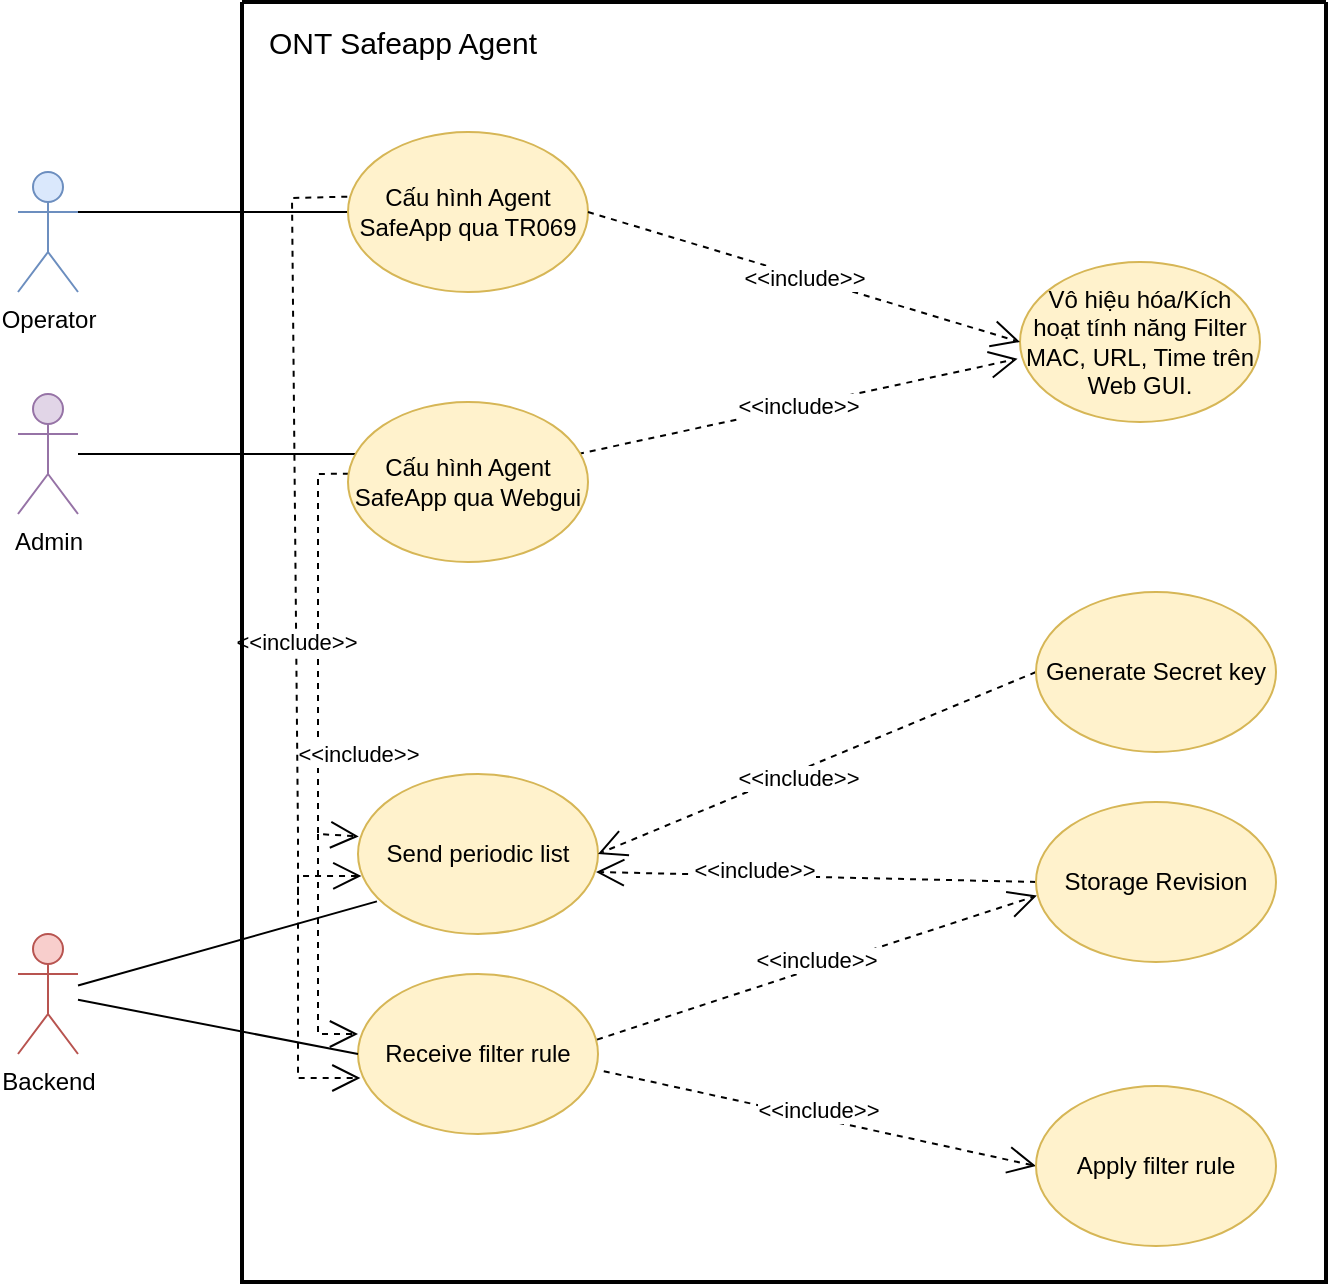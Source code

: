 <mxfile version="16.6.5" type="github">
  <diagram id="o29LmthvbuohsQ8CwmIg" name="Page-1">
    <mxGraphModel dx="1183" dy="668" grid="0" gridSize="10" guides="1" tooltips="1" connect="1" arrows="1" fold="1" page="1" pageScale="1" pageWidth="150000" pageHeight="150000" math="0" shadow="0">
      <root>
        <mxCell id="0" />
        <mxCell id="1" parent="0" />
        <mxCell id="aiUPBeyUkM5Jj70LzuEU-6" value="Send periodic list" style="ellipse;whiteSpace=wrap;html=1;fillColor=#fff2cc;strokeColor=#d6b656;" parent="1" vertex="1">
          <mxGeometry x="430" y="510" width="120" height="80" as="geometry" />
        </mxCell>
        <mxCell id="aiUPBeyUkM5Jj70LzuEU-11" value="&amp;lt;&amp;lt;include&amp;gt;&amp;gt;" style="endArrow=open;endSize=12;dashed=1;html=1;rounded=0;entryX=-0.01;entryY=0.605;entryDx=0;entryDy=0;entryPerimeter=0;" parent="1" target="aiUPBeyUkM5Jj70LzuEU-8" edge="1">
          <mxGeometry width="160" relative="1" as="geometry">
            <mxPoint x="540" y="350" as="sourcePoint" />
            <mxPoint x="733" y="275" as="targetPoint" />
          </mxGeometry>
        </mxCell>
        <mxCell id="aiUPBeyUkM5Jj70LzuEU-14" value="Operator" style="shape=umlActor;verticalLabelPosition=bottom;verticalAlign=top;html=1;fillColor=#dae8fc;strokeColor=#6c8ebf;" parent="1" vertex="1">
          <mxGeometry x="260" y="209" width="30" height="60" as="geometry" />
        </mxCell>
        <mxCell id="aiUPBeyUkM5Jj70LzuEU-15" value="Admin" style="shape=umlActor;verticalLabelPosition=bottom;verticalAlign=top;html=1;fillColor=#e1d5e7;strokeColor=#9673a6;" parent="1" vertex="1">
          <mxGeometry x="260" y="320" width="30" height="60" as="geometry" />
        </mxCell>
        <mxCell id="aiUPBeyUkM5Jj70LzuEU-16" value="&amp;lt;&amp;lt;include&amp;gt;&amp;gt;" style="endArrow=open;endSize=12;dashed=1;html=1;rounded=0;exitX=0.012;exitY=0.622;exitDx=0;exitDy=0;exitPerimeter=0;entryX=0.003;entryY=0.39;entryDx=0;entryDy=0;entryPerimeter=0;" parent="1" target="aiUPBeyUkM5Jj70LzuEU-6" edge="1">
          <mxGeometry x="0.456" y="20" width="160" relative="1" as="geometry">
            <mxPoint x="431.44" y="359.76" as="sourcePoint" />
            <mxPoint x="430" y="640" as="targetPoint" />
            <Array as="points">
              <mxPoint x="410" y="360" />
              <mxPoint x="410" y="540" />
            </Array>
            <mxPoint as="offset" />
          </mxGeometry>
        </mxCell>
        <mxCell id="aiUPBeyUkM5Jj70LzuEU-17" value="&amp;lt;&amp;lt;include&amp;gt;&amp;gt;" style="endArrow=open;endSize=12;dashed=1;html=1;rounded=0;exitX=-0.003;exitY=0.404;exitDx=0;exitDy=0;entryX=0.01;entryY=0.65;entryDx=0;entryDy=0;entryPerimeter=0;exitPerimeter=0;" parent="1" source="aiUPBeyUkM5Jj70LzuEU-2" target="aiUPBeyUkM5Jj70LzuEU-18" edge="1">
          <mxGeometry width="160" relative="1" as="geometry">
            <mxPoint x="430" y="260" as="sourcePoint" />
            <mxPoint x="380" y="620" as="targetPoint" />
            <Array as="points">
              <mxPoint x="397" y="222" />
              <mxPoint x="400" y="540.24" />
              <mxPoint x="400" y="662" />
            </Array>
          </mxGeometry>
        </mxCell>
        <mxCell id="aiUPBeyUkM5Jj70LzuEU-18" value="Receive filter rule" style="ellipse;whiteSpace=wrap;html=1;fillColor=#fff2cc;strokeColor=#d6b656;" parent="1" vertex="1">
          <mxGeometry x="430" y="610" width="120" height="80" as="geometry" />
        </mxCell>
        <mxCell id="aiUPBeyUkM5Jj70LzuEU-20" value="" style="endArrow=open;endSize=12;dashed=1;html=1;rounded=0;" parent="1" edge="1">
          <mxGeometry width="160" relative="1" as="geometry">
            <mxPoint x="410" y="540" as="sourcePoint" />
            <mxPoint x="430" y="640" as="targetPoint" />
            <Array as="points">
              <mxPoint x="410" y="640" />
            </Array>
          </mxGeometry>
        </mxCell>
        <mxCell id="aiUPBeyUkM5Jj70LzuEU-23" value="" style="endArrow=open;endSize=12;dashed=1;html=1;rounded=0;entryX=0.014;entryY=0.637;entryDx=0;entryDy=0;entryPerimeter=0;" parent="1" edge="1" target="aiUPBeyUkM5Jj70LzuEU-6">
          <mxGeometry width="160" relative="1" as="geometry">
            <mxPoint x="400" y="570.48" as="sourcePoint" />
            <mxPoint x="430" y="560" as="targetPoint" />
            <Array as="points">
              <mxPoint x="400" y="570.48" />
              <mxPoint x="400" y="561" />
            </Array>
          </mxGeometry>
        </mxCell>
        <mxCell id="aiUPBeyUkM5Jj70LzuEU-29" value="&amp;lt;&amp;lt;include&amp;gt;&amp;gt;" style="endArrow=open;endSize=12;dashed=1;html=1;rounded=0;entryX=0;entryY=0.5;entryDx=0;entryDy=0;exitX=1.024;exitY=0.608;exitDx=0;exitDy=0;exitPerimeter=0;" parent="1" source="aiUPBeyUkM5Jj70LzuEU-18" target="aiUPBeyUkM5Jj70LzuEU-27" edge="1">
          <mxGeometry x="-0.021" y="4" width="160" relative="1" as="geometry">
            <mxPoint x="550" y="649.58" as="sourcePoint" />
            <mxPoint x="730.0" y="650.08" as="targetPoint" />
            <mxPoint as="offset" />
          </mxGeometry>
        </mxCell>
        <mxCell id="aiUPBeyUkM5Jj70LzuEU-31" value="&amp;lt;&amp;lt;include&amp;gt;&amp;gt;" style="endArrow=open;endSize=12;dashed=1;html=1;rounded=0;exitX=0;exitY=0.5;exitDx=0;exitDy=0;" parent="1" source="aiUPBeyUkM5Jj70LzuEU-26" edge="1">
          <mxGeometry x="0.283" y="-3" width="160" relative="1" as="geometry">
            <mxPoint x="572.88" y="678.64" as="sourcePoint" />
            <mxPoint x="549" y="559" as="targetPoint" />
            <mxPoint as="offset" />
          </mxGeometry>
        </mxCell>
        <mxCell id="aiUPBeyUkM5Jj70LzuEU-32" value="&amp;lt;&amp;lt;include&amp;gt;&amp;gt;" style="endArrow=open;endSize=12;dashed=1;html=1;rounded=0;entryX=1;entryY=0.5;entryDx=0;entryDy=0;exitX=0;exitY=0.5;exitDx=0;exitDy=0;" parent="1" source="aiUPBeyUkM5Jj70LzuEU-25" target="aiUPBeyUkM5Jj70LzuEU-6" edge="1">
          <mxGeometry x="0.101" y="3" width="160" relative="1" as="geometry">
            <mxPoint x="582.88" y="688.64" as="sourcePoint" />
            <mxPoint x="780.36" y="767.04" as="targetPoint" />
            <mxPoint as="offset" />
          </mxGeometry>
        </mxCell>
        <mxCell id="aiUPBeyUkM5Jj70LzuEU-35" value="&amp;lt;&amp;lt;include&amp;gt;&amp;gt;" style="endArrow=open;endSize=12;dashed=1;html=1;rounded=0;exitX=0.996;exitY=0.41;exitDx=0;exitDy=0;exitPerimeter=0;entryX=0.004;entryY=0.585;entryDx=0;entryDy=0;entryPerimeter=0;" parent="1" source="aiUPBeyUkM5Jj70LzuEU-18" target="aiUPBeyUkM5Jj70LzuEU-26" edge="1">
          <mxGeometry x="0.001" y="4" width="160" relative="1" as="geometry">
            <mxPoint x="557.84" y="744.48" as="sourcePoint" />
            <mxPoint x="750" y="650" as="targetPoint" />
            <mxPoint as="offset" />
          </mxGeometry>
        </mxCell>
        <mxCell id="aiUPBeyUkM5Jj70LzuEU-36" value="Backend" style="shape=umlActor;verticalLabelPosition=bottom;verticalAlign=top;html=1;fillColor=#f8cecc;strokeColor=#b85450;" parent="1" vertex="1">
          <mxGeometry x="260" y="590" width="30" height="60" as="geometry" />
        </mxCell>
        <mxCell id="aiUPBeyUkM5Jj70LzuEU-37" value="" style="endArrow=none;html=1;rounded=0;entryX=0.079;entryY=0.796;entryDx=0;entryDy=0;entryPerimeter=0;" parent="1" source="aiUPBeyUkM5Jj70LzuEU-36" target="aiUPBeyUkM5Jj70LzuEU-6" edge="1">
          <mxGeometry width="50" height="50" relative="1" as="geometry">
            <mxPoint x="300" y="630" as="sourcePoint" />
            <mxPoint x="360" y="590" as="targetPoint" />
          </mxGeometry>
        </mxCell>
        <mxCell id="aiUPBeyUkM5Jj70LzuEU-38" value="" style="endArrow=none;html=1;rounded=0;entryX=0;entryY=0.5;entryDx=0;entryDy=0;" parent="1" source="aiUPBeyUkM5Jj70LzuEU-36" target="aiUPBeyUkM5Jj70LzuEU-18" edge="1">
          <mxGeometry width="50" height="50" relative="1" as="geometry">
            <mxPoint x="300" y="640" as="sourcePoint" />
            <mxPoint x="449.48" y="583.68" as="targetPoint" />
          </mxGeometry>
        </mxCell>
        <mxCell id="aiUPBeyUkM5Jj70LzuEU-40" value="" style="endArrow=none;html=1;rounded=0;entryX=0;entryY=0.5;entryDx=0;entryDy=0;" parent="1" source="aiUPBeyUkM5Jj70LzuEU-15" edge="1">
          <mxGeometry width="50" height="50" relative="1" as="geometry">
            <mxPoint x="300" y="390" as="sourcePoint" />
            <mxPoint x="430" y="350" as="targetPoint" />
          </mxGeometry>
        </mxCell>
        <mxCell id="aiUPBeyUkM5Jj70LzuEU-42" value="" style="endArrow=none;html=1;rounded=0;entryX=0;entryY=0.5;entryDx=0;entryDy=0;exitX=1;exitY=0.333;exitDx=0;exitDy=0;exitPerimeter=0;" parent="1" source="aiUPBeyUkM5Jj70LzuEU-14" target="aiUPBeyUkM5Jj70LzuEU-2" edge="1">
          <mxGeometry width="50" height="50" relative="1" as="geometry">
            <mxPoint x="300" y="190" as="sourcePoint" />
            <mxPoint x="440.0" y="360" as="targetPoint" />
          </mxGeometry>
        </mxCell>
        <mxCell id="aiUPBeyUkM5Jj70LzuEU-44" value="" style="swimlane;startSize=0;strokeWidth=2;" parent="1" vertex="1">
          <mxGeometry x="372" y="124" width="542" height="640" as="geometry" />
        </mxCell>
        <mxCell id="aiUPBeyUkM5Jj70LzuEU-47" value="ONT Safeapp Agent" style="text;html=1;align=center;verticalAlign=middle;resizable=0;points=[];autosize=1;strokeColor=none;fillColor=none;fontSize=15;" parent="aiUPBeyUkM5Jj70LzuEU-44" vertex="1">
          <mxGeometry x="5" y="10" width="150" height="20" as="geometry" />
        </mxCell>
        <mxCell id="aiUPBeyUkM5Jj70LzuEU-25" value="Generate Secret key" style="ellipse;whiteSpace=wrap;html=1;fillColor=#fff2cc;strokeColor=#d6b656;" parent="aiUPBeyUkM5Jj70LzuEU-44" vertex="1">
          <mxGeometry x="397" y="295" width="120" height="80" as="geometry" />
        </mxCell>
        <mxCell id="aiUPBeyUkM5Jj70LzuEU-26" value="Storage Revision" style="ellipse;whiteSpace=wrap;html=1;fillColor=#fff2cc;strokeColor=#d6b656;" parent="aiUPBeyUkM5Jj70LzuEU-44" vertex="1">
          <mxGeometry x="397" y="400" width="120" height="80" as="geometry" />
        </mxCell>
        <mxCell id="aiUPBeyUkM5Jj70LzuEU-27" value="Apply filter rule" style="ellipse;whiteSpace=wrap;html=1;fillColor=#fff2cc;strokeColor=#d6b656;" parent="aiUPBeyUkM5Jj70LzuEU-44" vertex="1">
          <mxGeometry x="397" y="542" width="120" height="80" as="geometry" />
        </mxCell>
        <mxCell id="aiUPBeyUkM5Jj70LzuEU-2" value="Cấu hình Agent SafeApp qua TR069" style="ellipse;whiteSpace=wrap;html=1;fillColor=#fff2cc;strokeColor=#d6b656;" parent="aiUPBeyUkM5Jj70LzuEU-44" vertex="1">
          <mxGeometry x="53" y="65" width="120" height="80" as="geometry" />
        </mxCell>
        <mxCell id="aiUPBeyUkM5Jj70LzuEU-51" value="Cấu hình Agent SafeApp qua Webgui" style="ellipse;whiteSpace=wrap;html=1;fillColor=#fff2cc;strokeColor=#d6b656;" parent="aiUPBeyUkM5Jj70LzuEU-44" vertex="1">
          <mxGeometry x="53" y="200" width="120" height="80" as="geometry" />
        </mxCell>
        <mxCell id="aiUPBeyUkM5Jj70LzuEU-8" value="Vô hiệu hóa/Kích hoạt tính năng Filter MAC, URL, Time trên Web GUI." style="ellipse;whiteSpace=wrap;html=1;fillColor=#fff2cc;strokeColor=#d6b656;" parent="aiUPBeyUkM5Jj70LzuEU-44" vertex="1">
          <mxGeometry x="389" y="130" width="120" height="80" as="geometry" />
        </mxCell>
        <mxCell id="aiUPBeyUkM5Jj70LzuEU-53" value="&amp;lt;&amp;lt;include&amp;gt;&amp;gt;" style="endArrow=open;endSize=12;dashed=1;html=1;rounded=0;exitX=1;exitY=0.5;exitDx=0;exitDy=0;entryX=0;entryY=0.5;entryDx=0;entryDy=0;" parent="aiUPBeyUkM5Jj70LzuEU-44" source="aiUPBeyUkM5Jj70LzuEU-2" target="aiUPBeyUkM5Jj70LzuEU-8" edge="1">
          <mxGeometry width="160" relative="1" as="geometry">
            <mxPoint x="187" y="294" as="sourcePoint" />
            <mxPoint x="370" y="219" as="targetPoint" />
          </mxGeometry>
        </mxCell>
      </root>
    </mxGraphModel>
  </diagram>
</mxfile>
